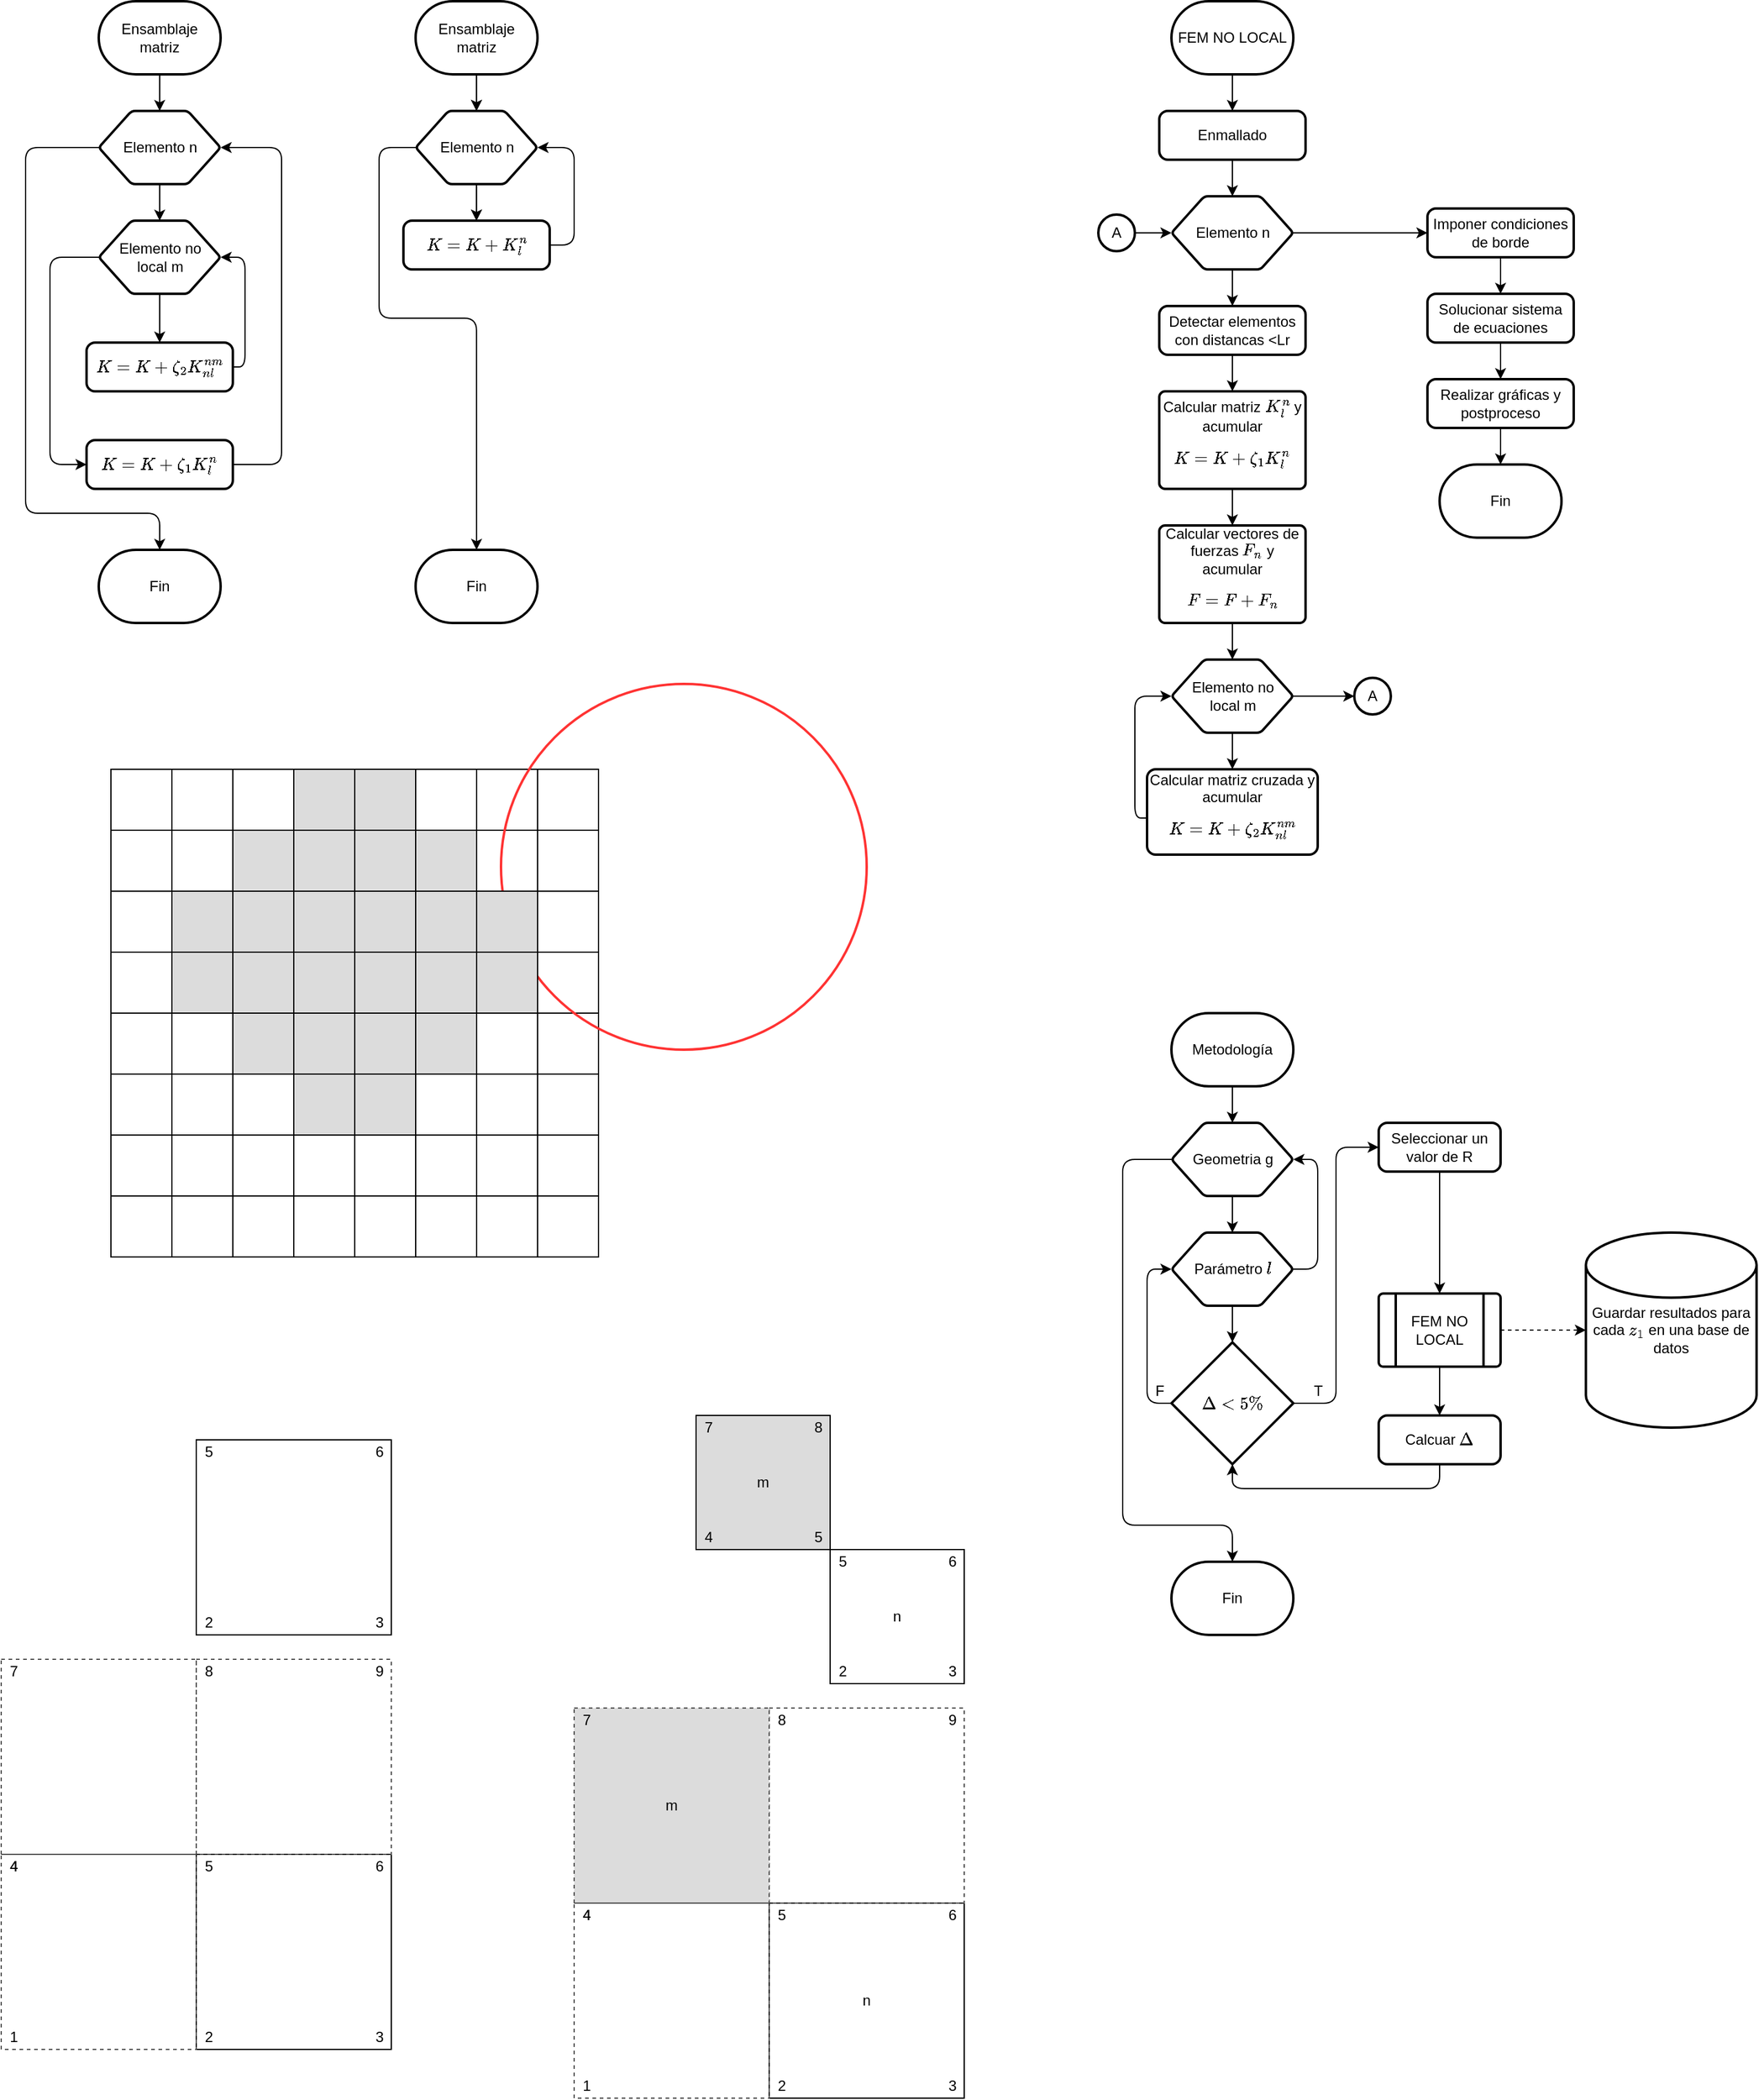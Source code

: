 <mxfile version="17.5.0" type="device"><diagram id="_6qFWp_7hfGfTviP_Uvq" name="Page-1"><mxGraphModel dx="820" dy="757" grid="1" gridSize="10" guides="1" tooltips="1" connect="1" arrows="1" fold="1" page="1" pageScale="1" pageWidth="850" pageHeight="1100" math="1" shadow="0"><root><mxCell id="0"/><mxCell id="1" parent="0"/><mxCell id="hluVsISjwrj5nyOK7xeN-12" style="edgeStyle=orthogonalEdgeStyle;rounded=1;orthogonalLoop=1;jettySize=auto;html=1;entryX=0.5;entryY=0;entryDx=0;entryDy=0;entryPerimeter=0;" parent="1" source="hluVsISjwrj5nyOK7xeN-1" target="hluVsISjwrj5nyOK7xeN-6" edge="1"><mxGeometry relative="1" as="geometry"><Array as="points"><mxPoint x="100" y="160"/><mxPoint x="100" y="460"/><mxPoint x="210" y="460"/></Array></mxGeometry></mxCell><mxCell id="hluVsISjwrj5nyOK7xeN-14" value="" style="edgeStyle=orthogonalEdgeStyle;rounded=0;orthogonalLoop=1;jettySize=auto;html=1;" parent="1" source="hluVsISjwrj5nyOK7xeN-1" target="hluVsISjwrj5nyOK7xeN-2" edge="1"><mxGeometry relative="1" as="geometry"/></mxCell><mxCell id="hluVsISjwrj5nyOK7xeN-1" value="Elemento n" style="verticalLabelPosition=middle;verticalAlign=middle;html=1;shape=hexagon;perimeter=hexagonPerimeter2;arcSize=6;size=0.27;labelPosition=center;align=center;perimeterSpacing=0;rounded=1;strokeWidth=2;" parent="1" vertex="1"><mxGeometry x="160" y="130" width="100" height="60" as="geometry"/></mxCell><mxCell id="hluVsISjwrj5nyOK7xeN-8" value="" style="edgeStyle=orthogonalEdgeStyle;rounded=0;orthogonalLoop=1;jettySize=auto;html=1;" parent="1" source="hluVsISjwrj5nyOK7xeN-2" target="hluVsISjwrj5nyOK7xeN-4" edge="1"><mxGeometry relative="1" as="geometry"/></mxCell><mxCell id="hluVsISjwrj5nyOK7xeN-10" style="edgeStyle=orthogonalEdgeStyle;rounded=1;orthogonalLoop=1;jettySize=auto;html=1;" parent="1" source="hluVsISjwrj5nyOK7xeN-2" target="hluVsISjwrj5nyOK7xeN-7" edge="1"><mxGeometry relative="1" as="geometry"><Array as="points"><mxPoint x="120" y="250"/><mxPoint x="120" y="420"/></Array></mxGeometry></mxCell><mxCell id="hluVsISjwrj5nyOK7xeN-2" value="Elemento no&lt;br&gt;local m" style="verticalLabelPosition=middle;verticalAlign=middle;html=1;shape=hexagon;perimeter=hexagonPerimeter2;arcSize=6;size=0.27;labelPosition=center;align=center;perimeterSpacing=0;rounded=1;strokeWidth=2;" parent="1" vertex="1"><mxGeometry x="160" y="220" width="100" height="60" as="geometry"/></mxCell><mxCell id="hluVsISjwrj5nyOK7xeN-13" value="" style="edgeStyle=orthogonalEdgeStyle;rounded=0;orthogonalLoop=1;jettySize=auto;html=1;" parent="1" source="hluVsISjwrj5nyOK7xeN-3" target="hluVsISjwrj5nyOK7xeN-1" edge="1"><mxGeometry relative="1" as="geometry"/></mxCell><mxCell id="hluVsISjwrj5nyOK7xeN-3" value="Ensamblaje&lt;br&gt;matriz" style="strokeWidth=2;html=1;shape=mxgraph.flowchart.terminator;whiteSpace=wrap;" parent="1" vertex="1"><mxGeometry x="160" y="40" width="100" height="60" as="geometry"/></mxCell><mxCell id="hluVsISjwrj5nyOK7xeN-9" style="edgeStyle=orthogonalEdgeStyle;rounded=1;orthogonalLoop=1;jettySize=auto;html=1;entryX=1;entryY=0.5;entryDx=0;entryDy=0;" parent="1" source="hluVsISjwrj5nyOK7xeN-4" target="hluVsISjwrj5nyOK7xeN-2" edge="1"><mxGeometry relative="1" as="geometry"><Array as="points"><mxPoint x="280" y="340"/><mxPoint x="280" y="250"/></Array></mxGeometry></mxCell><mxCell id="hluVsISjwrj5nyOK7xeN-4" value="$$K=K+\zeta_2K^{nm}_{nl}$$" style="rounded=1;whiteSpace=wrap;html=1;absoluteArcSize=1;arcSize=14;strokeWidth=2;" parent="1" vertex="1"><mxGeometry x="150" y="320" width="120" height="40" as="geometry"/></mxCell><mxCell id="hluVsISjwrj5nyOK7xeN-6" value="Fin" style="strokeWidth=2;html=1;shape=mxgraph.flowchart.terminator;whiteSpace=wrap;" parent="1" vertex="1"><mxGeometry x="160" y="490" width="100" height="60" as="geometry"/></mxCell><mxCell id="hluVsISjwrj5nyOK7xeN-11" style="edgeStyle=orthogonalEdgeStyle;rounded=1;orthogonalLoop=1;jettySize=auto;html=1;entryX=1;entryY=0.5;entryDx=0;entryDy=0;" parent="1" source="hluVsISjwrj5nyOK7xeN-7" target="hluVsISjwrj5nyOK7xeN-1" edge="1"><mxGeometry relative="1" as="geometry"><Array as="points"><mxPoint x="310" y="420"/><mxPoint x="310" y="160"/></Array></mxGeometry></mxCell><mxCell id="hluVsISjwrj5nyOK7xeN-7" value="$$K=K+\zeta_1K^{n}_{l}$$" style="rounded=1;whiteSpace=wrap;html=1;absoluteArcSize=1;arcSize=14;strokeWidth=2;" parent="1" vertex="1"><mxGeometry x="150" y="400" width="120" height="40" as="geometry"/></mxCell><mxCell id="hluVsISjwrj5nyOK7xeN-16" value="" style="edgeStyle=orthogonalEdgeStyle;rounded=0;orthogonalLoop=1;jettySize=auto;html=1;" parent="1" source="hluVsISjwrj5nyOK7xeN-17" edge="1"><mxGeometry relative="1" as="geometry"><mxPoint x="469.871" y="220" as="targetPoint"/></mxGeometry></mxCell><mxCell id="hluVsISjwrj5nyOK7xeN-17" value="Elemento n" style="verticalLabelPosition=middle;verticalAlign=middle;html=1;shape=hexagon;perimeter=hexagonPerimeter2;arcSize=6;size=0.27;labelPosition=center;align=center;perimeterSpacing=0;rounded=1;strokeWidth=2;" parent="1" vertex="1"><mxGeometry x="419.94" y="130" width="100" height="60" as="geometry"/></mxCell><mxCell id="hluVsISjwrj5nyOK7xeN-21" value="" style="edgeStyle=orthogonalEdgeStyle;rounded=0;orthogonalLoop=1;jettySize=auto;html=1;" parent="1" source="hluVsISjwrj5nyOK7xeN-22" target="hluVsISjwrj5nyOK7xeN-17" edge="1"><mxGeometry relative="1" as="geometry"/></mxCell><mxCell id="hluVsISjwrj5nyOK7xeN-22" value="Ensamblaje&lt;br&gt;matriz" style="strokeWidth=2;html=1;shape=mxgraph.flowchart.terminator;whiteSpace=wrap;" parent="1" vertex="1"><mxGeometry x="419.94" y="40" width="100" height="60" as="geometry"/></mxCell><mxCell id="hluVsISjwrj5nyOK7xeN-25" value="Fin" style="strokeWidth=2;html=1;shape=mxgraph.flowchart.terminator;whiteSpace=wrap;" parent="1" vertex="1"><mxGeometry x="419.94" y="490" width="100" height="60" as="geometry"/></mxCell><mxCell id="hluVsISjwrj5nyOK7xeN-28" style="edgeStyle=orthogonalEdgeStyle;rounded=1;orthogonalLoop=1;jettySize=auto;html=1;entryX=1;entryY=0.5;entryDx=0;entryDy=0;" parent="1" source="hluVsISjwrj5nyOK7xeN-27" target="hluVsISjwrj5nyOK7xeN-17" edge="1"><mxGeometry relative="1" as="geometry"><Array as="points"><mxPoint x="550" y="240"/><mxPoint x="550" y="160"/></Array></mxGeometry></mxCell><mxCell id="hluVsISjwrj5nyOK7xeN-27" value="$$K=K+K^{n}_{l}$$" style="rounded=1;whiteSpace=wrap;html=1;absoluteArcSize=1;arcSize=14;strokeWidth=2;" parent="1" vertex="1"><mxGeometry x="409.94" y="220" width="120" height="40" as="geometry"/></mxCell><mxCell id="hluVsISjwrj5nyOK7xeN-31" value="" style="edgeStyle=orthogonalEdgeStyle;rounded=1;orthogonalLoop=1;jettySize=auto;html=1;" parent="1" edge="1"><mxGeometry relative="1" as="geometry"><mxPoint x="469.897" y="100" as="sourcePoint"/><mxPoint x="469.897" y="130" as="targetPoint"/></mxGeometry></mxCell><mxCell id="hluVsISjwrj5nyOK7xeN-32" style="edgeStyle=orthogonalEdgeStyle;rounded=1;orthogonalLoop=1;jettySize=auto;html=1;entryX=0.5;entryY=0;entryDx=0;entryDy=0;entryPerimeter=0;" parent="1" edge="1"><mxGeometry relative="1" as="geometry"><mxPoint x="419.94" y="160" as="sourcePoint"/><mxPoint x="469.94" y="490.0" as="targetPoint"/><Array as="points"><mxPoint x="390" y="160"/><mxPoint x="390" y="300"/><mxPoint x="470" y="300"/></Array></mxGeometry></mxCell><mxCell id="hluVsISjwrj5nyOK7xeN-33" value="" style="edgeStyle=orthogonalEdgeStyle;rounded=1;orthogonalLoop=1;jettySize=auto;html=1;" parent="1" edge="1"><mxGeometry relative="1" as="geometry"><mxPoint x="469.897" y="190" as="sourcePoint"/><mxPoint x="469.871" y="220" as="targetPoint"/></mxGeometry></mxCell><mxCell id="Kl60DlorCDg0Zy8pTxxi-1" value="" style="whiteSpace=wrap;html=1;aspect=fixed;" parent="1" vertex="1"><mxGeometry x="170" y="670" width="50" height="50" as="geometry"/></mxCell><mxCell id="Kl60DlorCDg0Zy8pTxxi-2" value="" style="whiteSpace=wrap;html=1;aspect=fixed;" parent="1" vertex="1"><mxGeometry x="220" y="670" width="50" height="50" as="geometry"/></mxCell><mxCell id="Kl60DlorCDg0Zy8pTxxi-3" value="" style="whiteSpace=wrap;html=1;aspect=fixed;" parent="1" vertex="1"><mxGeometry x="320" y="670" width="50" height="50" as="geometry"/></mxCell><mxCell id="Kl60DlorCDg0Zy8pTxxi-4" value="" style="whiteSpace=wrap;html=1;aspect=fixed;" parent="1" vertex="1"><mxGeometry x="270" y="670" width="50" height="50" as="geometry"/></mxCell><mxCell id="Kl60DlorCDg0Zy8pTxxi-5" value="" style="whiteSpace=wrap;html=1;aspect=fixed;" parent="1" vertex="1"><mxGeometry x="320" y="670" width="50" height="50" as="geometry"/></mxCell><mxCell id="Kl60DlorCDg0Zy8pTxxi-6" value="" style="whiteSpace=wrap;html=1;aspect=fixed;" parent="1" vertex="1"><mxGeometry x="270" y="670" width="50" height="50" as="geometry"/></mxCell><mxCell id="Kl60DlorCDg0Zy8pTxxi-7" value="" style="whiteSpace=wrap;html=1;aspect=fixed;fillColor=#DCDCDC;" parent="1" vertex="1"><mxGeometry x="320" y="670" width="50" height="50" as="geometry"/></mxCell><mxCell id="Kl60DlorCDg0Zy8pTxxi-8" value="" style="whiteSpace=wrap;html=1;aspect=fixed;" parent="1" vertex="1"><mxGeometry x="270" y="670" width="50" height="50" as="geometry"/></mxCell><mxCell id="Kl60DlorCDg0Zy8pTxxi-9" value="" style="whiteSpace=wrap;html=1;aspect=fixed;" parent="1" vertex="1"><mxGeometry x="170" y="670" width="50" height="50" as="geometry"/></mxCell><mxCell id="Kl60DlorCDg0Zy8pTxxi-10" value="" style="whiteSpace=wrap;html=1;aspect=fixed;" parent="1" vertex="1"><mxGeometry x="320" y="720" width="50" height="50" as="geometry"/></mxCell><mxCell id="Kl60DlorCDg0Zy8pTxxi-11" value="" style="whiteSpace=wrap;html=1;aspect=fixed;" parent="1" vertex="1"><mxGeometry x="270" y="720" width="50" height="50" as="geometry"/></mxCell><mxCell id="Kl60DlorCDg0Zy8pTxxi-12" value="" style="whiteSpace=wrap;html=1;aspect=fixed;" parent="1" vertex="1"><mxGeometry x="170" y="720" width="50" height="50" as="geometry"/></mxCell><mxCell id="Kl60DlorCDg0Zy8pTxxi-13" value="" style="whiteSpace=wrap;html=1;aspect=fixed;" parent="1" vertex="1"><mxGeometry x="220" y="720" width="50" height="50" as="geometry"/></mxCell><mxCell id="Kl60DlorCDg0Zy8pTxxi-14" value="" style="whiteSpace=wrap;html=1;aspect=fixed;" parent="1" vertex="1"><mxGeometry x="320" y="770" width="50" height="50" as="geometry"/></mxCell><mxCell id="Kl60DlorCDg0Zy8pTxxi-15" value="" style="whiteSpace=wrap;html=1;aspect=fixed;" parent="1" vertex="1"><mxGeometry x="270" y="770" width="50" height="50" as="geometry"/></mxCell><mxCell id="Kl60DlorCDg0Zy8pTxxi-16" value="" style="whiteSpace=wrap;html=1;aspect=fixed;" parent="1" vertex="1"><mxGeometry x="170" y="770" width="50" height="50" as="geometry"/></mxCell><mxCell id="Kl60DlorCDg0Zy8pTxxi-17" value="" style="whiteSpace=wrap;html=1;aspect=fixed;fillColor=#DCDCDC;" parent="1" vertex="1"><mxGeometry x="220" y="770" width="50" height="50" as="geometry"/></mxCell><mxCell id="Kl60DlorCDg0Zy8pTxxi-18" value="" style="whiteSpace=wrap;html=1;aspect=fixed;" parent="1" vertex="1"><mxGeometry x="320" y="820" width="50" height="50" as="geometry"/></mxCell><mxCell id="Kl60DlorCDg0Zy8pTxxi-19" value="" style="whiteSpace=wrap;html=1;aspect=fixed;" parent="1" vertex="1"><mxGeometry x="270" y="820" width="50" height="50" as="geometry"/></mxCell><mxCell id="Kl60DlorCDg0Zy8pTxxi-20" value="" style="whiteSpace=wrap;html=1;aspect=fixed;" parent="1" vertex="1"><mxGeometry x="170" y="820" width="50" height="50" as="geometry"/></mxCell><mxCell id="Kl60DlorCDg0Zy8pTxxi-21" value="" style="whiteSpace=wrap;html=1;aspect=fixed;fillColor=#DCDCDC;" parent="1" vertex="1"><mxGeometry x="220" y="820" width="50" height="50" as="geometry"/></mxCell><mxCell id="Kl60DlorCDg0Zy8pTxxi-22" value="" style="whiteSpace=wrap;html=1;aspect=fixed;" parent="1" vertex="1"><mxGeometry x="520" y="820" width="50" height="50" as="geometry"/></mxCell><mxCell id="Kl60DlorCDg0Zy8pTxxi-23" value="" style="whiteSpace=wrap;html=1;aspect=fixed;" parent="1" vertex="1"><mxGeometry x="470" y="820" width="50" height="50" as="geometry"/></mxCell><mxCell id="Kl60DlorCDg0Zy8pTxxi-24" value="" style="whiteSpace=wrap;html=1;aspect=fixed;" parent="1" vertex="1"><mxGeometry x="370" y="820" width="50" height="50" as="geometry"/></mxCell><mxCell id="Kl60DlorCDg0Zy8pTxxi-25" value="" style="whiteSpace=wrap;html=1;aspect=fixed;" parent="1" vertex="1"><mxGeometry x="420" y="820" width="50" height="50" as="geometry"/></mxCell><mxCell id="Kl60DlorCDg0Zy8pTxxi-26" value="" style="whiteSpace=wrap;html=1;aspect=fixed;" parent="1" vertex="1"><mxGeometry x="370" y="770" width="50" height="50" as="geometry"/></mxCell><mxCell id="Kl60DlorCDg0Zy8pTxxi-27" value="" style="whiteSpace=wrap;html=1;aspect=fixed;" parent="1" vertex="1"><mxGeometry x="420" y="770" width="50" height="50" as="geometry"/></mxCell><mxCell id="Kl60DlorCDg0Zy8pTxxi-28" value="" style="whiteSpace=wrap;html=1;aspect=fixed;" parent="1" vertex="1"><mxGeometry x="470" y="770" width="50" height="50" as="geometry"/></mxCell><mxCell id="Kl60DlorCDg0Zy8pTxxi-29" value="" style="whiteSpace=wrap;html=1;aspect=fixed;" parent="1" vertex="1"><mxGeometry x="520" y="770" width="50" height="50" as="geometry"/></mxCell><mxCell id="Kl60DlorCDg0Zy8pTxxi-30" value="" style="whiteSpace=wrap;html=1;aspect=fixed;" parent="1" vertex="1"><mxGeometry x="520" y="720" width="50" height="50" as="geometry"/></mxCell><mxCell id="Kl60DlorCDg0Zy8pTxxi-31" value="" style="whiteSpace=wrap;html=1;aspect=fixed;" parent="1" vertex="1"><mxGeometry x="470" y="720" width="50" height="50" as="geometry"/></mxCell><mxCell id="Kl60DlorCDg0Zy8pTxxi-32" value="" style="whiteSpace=wrap;html=1;aspect=fixed;" parent="1" vertex="1"><mxGeometry x="420" y="720" width="50" height="50" as="geometry"/></mxCell><mxCell id="Kl60DlorCDg0Zy8pTxxi-33" value="" style="whiteSpace=wrap;html=1;aspect=fixed;" parent="1" vertex="1"><mxGeometry x="370" y="720" width="50" height="50" as="geometry"/></mxCell><mxCell id="Kl60DlorCDg0Zy8pTxxi-34" value="" style="whiteSpace=wrap;html=1;aspect=fixed;fillColor=#DCDCDC;" parent="1" vertex="1"><mxGeometry x="370" y="670" width="50" height="50" as="geometry"/></mxCell><mxCell id="Kl60DlorCDg0Zy8pTxxi-35" value="" style="whiteSpace=wrap;html=1;aspect=fixed;" parent="1" vertex="1"><mxGeometry x="420" y="670" width="50" height="50" as="geometry"/></mxCell><mxCell id="Kl60DlorCDg0Zy8pTxxi-36" value="" style="whiteSpace=wrap;html=1;aspect=fixed;" parent="1" vertex="1"><mxGeometry x="470" y="670" width="50" height="50" as="geometry"/></mxCell><mxCell id="Kl60DlorCDg0Zy8pTxxi-37" value="" style="whiteSpace=wrap;html=1;aspect=fixed;" parent="1" vertex="1"><mxGeometry x="520" y="670" width="50" height="50" as="geometry"/></mxCell><mxCell id="Kl60DlorCDg0Zy8pTxxi-38" value="" style="whiteSpace=wrap;html=1;aspect=fixed;" parent="1" vertex="1"><mxGeometry x="520" y="1020" width="50" height="50" as="geometry"/></mxCell><mxCell id="Kl60DlorCDg0Zy8pTxxi-39" value="" style="whiteSpace=wrap;html=1;aspect=fixed;" parent="1" vertex="1"><mxGeometry x="470" y="1020" width="50" height="50" as="geometry"/></mxCell><mxCell id="Kl60DlorCDg0Zy8pTxxi-40" value="" style="whiteSpace=wrap;html=1;aspect=fixed;" parent="1" vertex="1"><mxGeometry x="370" y="1020" width="50" height="50" as="geometry"/></mxCell><mxCell id="Kl60DlorCDg0Zy8pTxxi-41" value="" style="whiteSpace=wrap;html=1;aspect=fixed;" parent="1" vertex="1"><mxGeometry x="420" y="1020" width="50" height="50" as="geometry"/></mxCell><mxCell id="Kl60DlorCDg0Zy8pTxxi-42" value="" style="whiteSpace=wrap;html=1;aspect=fixed;" parent="1" vertex="1"><mxGeometry x="370" y="970" width="50" height="50" as="geometry"/></mxCell><mxCell id="Kl60DlorCDg0Zy8pTxxi-43" value="" style="whiteSpace=wrap;html=1;aspect=fixed;" parent="1" vertex="1"><mxGeometry x="420" y="970" width="50" height="50" as="geometry"/></mxCell><mxCell id="Kl60DlorCDg0Zy8pTxxi-44" value="" style="whiteSpace=wrap;html=1;aspect=fixed;" parent="1" vertex="1"><mxGeometry x="470" y="970" width="50" height="50" as="geometry"/></mxCell><mxCell id="Kl60DlorCDg0Zy8pTxxi-45" value="" style="whiteSpace=wrap;html=1;aspect=fixed;" parent="1" vertex="1"><mxGeometry x="520" y="970" width="50" height="50" as="geometry"/></mxCell><mxCell id="Kl60DlorCDg0Zy8pTxxi-46" value="" style="whiteSpace=wrap;html=1;aspect=fixed;" parent="1" vertex="1"><mxGeometry x="520" y="920" width="50" height="50" as="geometry"/></mxCell><mxCell id="Kl60DlorCDg0Zy8pTxxi-47" value="" style="whiteSpace=wrap;html=1;aspect=fixed;" parent="1" vertex="1"><mxGeometry x="470" y="920" width="50" height="50" as="geometry"/></mxCell><mxCell id="Kl60DlorCDg0Zy8pTxxi-48" value="" style="whiteSpace=wrap;html=1;aspect=fixed;" parent="1" vertex="1"><mxGeometry x="420" y="920" width="50" height="50" as="geometry"/></mxCell><mxCell id="Kl60DlorCDg0Zy8pTxxi-49" value="" style="whiteSpace=wrap;html=1;aspect=fixed;fillColor=#DCDCDC;" parent="1" vertex="1"><mxGeometry x="370" y="920" width="50" height="50" as="geometry"/></mxCell><mxCell id="Kl60DlorCDg0Zy8pTxxi-50" value="" style="whiteSpace=wrap;html=1;aspect=fixed;" parent="1" vertex="1"><mxGeometry x="370" y="870" width="50" height="50" as="geometry"/></mxCell><mxCell id="Kl60DlorCDg0Zy8pTxxi-51" value="" style="whiteSpace=wrap;html=1;aspect=fixed;fillColor=#DCDCDC;" parent="1" vertex="1"><mxGeometry x="420" y="870" width="50" height="50" as="geometry"/></mxCell><mxCell id="Kl60DlorCDg0Zy8pTxxi-52" value="" style="whiteSpace=wrap;html=1;aspect=fixed;" parent="1" vertex="1"><mxGeometry x="470" y="870" width="50" height="50" as="geometry"/></mxCell><mxCell id="Kl60DlorCDg0Zy8pTxxi-53" value="" style="whiteSpace=wrap;html=1;aspect=fixed;" parent="1" vertex="1"><mxGeometry x="520" y="870" width="50" height="50" as="geometry"/></mxCell><mxCell id="Kl60DlorCDg0Zy8pTxxi-54" value="" style="whiteSpace=wrap;html=1;aspect=fixed;" parent="1" vertex="1"><mxGeometry x="320" y="1020" width="50" height="50" as="geometry"/></mxCell><mxCell id="Kl60DlorCDg0Zy8pTxxi-55" value="" style="whiteSpace=wrap;html=1;aspect=fixed;" parent="1" vertex="1"><mxGeometry x="270" y="1020" width="50" height="50" as="geometry"/></mxCell><mxCell id="Kl60DlorCDg0Zy8pTxxi-56" value="" style="whiteSpace=wrap;html=1;aspect=fixed;" parent="1" vertex="1"><mxGeometry x="170" y="1020" width="50" height="50" as="geometry"/></mxCell><mxCell id="Kl60DlorCDg0Zy8pTxxi-57" value="" style="whiteSpace=wrap;html=1;aspect=fixed;" parent="1" vertex="1"><mxGeometry x="220" y="1020" width="50" height="50" as="geometry"/></mxCell><mxCell id="Kl60DlorCDg0Zy8pTxxi-58" value="" style="whiteSpace=wrap;html=1;aspect=fixed;" parent="1" vertex="1"><mxGeometry x="170" y="970" width="50" height="50" as="geometry"/></mxCell><mxCell id="Kl60DlorCDg0Zy8pTxxi-59" value="" style="whiteSpace=wrap;html=1;aspect=fixed;" parent="1" vertex="1"><mxGeometry x="220" y="970" width="50" height="50" as="geometry"/></mxCell><mxCell id="Kl60DlorCDg0Zy8pTxxi-60" value="" style="whiteSpace=wrap;html=1;aspect=fixed;" parent="1" vertex="1"><mxGeometry x="270" y="970" width="50" height="50" as="geometry"/></mxCell><mxCell id="Kl60DlorCDg0Zy8pTxxi-61" value="" style="whiteSpace=wrap;html=1;aspect=fixed;" parent="1" vertex="1"><mxGeometry x="320" y="970" width="50" height="50" as="geometry"/></mxCell><mxCell id="Kl60DlorCDg0Zy8pTxxi-62" value="" style="whiteSpace=wrap;html=1;aspect=fixed;" parent="1" vertex="1"><mxGeometry x="320" y="920" width="50" height="50" as="geometry"/></mxCell><mxCell id="Kl60DlorCDg0Zy8pTxxi-63" value="" style="whiteSpace=wrap;html=1;aspect=fixed;" parent="1" vertex="1"><mxGeometry x="270" y="920" width="50" height="50" as="geometry"/></mxCell><mxCell id="Kl60DlorCDg0Zy8pTxxi-64" value="" style="whiteSpace=wrap;html=1;aspect=fixed;" parent="1" vertex="1"><mxGeometry x="220" y="920" width="50" height="50" as="geometry"/></mxCell><mxCell id="Kl60DlorCDg0Zy8pTxxi-65" value="" style="whiteSpace=wrap;html=1;aspect=fixed;" parent="1" vertex="1"><mxGeometry x="170" y="920" width="50" height="50" as="geometry"/></mxCell><mxCell id="Kl60DlorCDg0Zy8pTxxi-66" value="" style="whiteSpace=wrap;html=1;aspect=fixed;" parent="1" vertex="1"><mxGeometry x="170" y="870" width="50" height="50" as="geometry"/></mxCell><mxCell id="Kl60DlorCDg0Zy8pTxxi-67" value="" style="whiteSpace=wrap;html=1;aspect=fixed;" parent="1" vertex="1"><mxGeometry x="220" y="870" width="50" height="50" as="geometry"/></mxCell><mxCell id="Kl60DlorCDg0Zy8pTxxi-68" value="" style="whiteSpace=wrap;html=1;aspect=fixed;" parent="1" vertex="1"><mxGeometry x="270" y="870" width="50" height="50" as="geometry"/></mxCell><mxCell id="Kl60DlorCDg0Zy8pTxxi-69" value="" style="whiteSpace=wrap;html=1;aspect=fixed;" parent="1" vertex="1"><mxGeometry x="320" y="870" width="50" height="50" as="geometry"/></mxCell><mxCell id="Kl60DlorCDg0Zy8pTxxi-277" value="" style="ellipse;whiteSpace=wrap;html=1;aspect=fixed;fillColor=none;strokeWidth=2;strokeColor=#FF3333;" parent="1" vertex="1"><mxGeometry x="490" y="600" width="300" height="300" as="geometry"/></mxCell><mxCell id="Kl60DlorCDg0Zy8pTxxi-278" value="" style="whiteSpace=wrap;html=1;aspect=fixed;" parent="1" vertex="1"><mxGeometry x="320" y="720" width="50" height="50" as="geometry"/></mxCell><mxCell id="Kl60DlorCDg0Zy8pTxxi-279" value="" style="whiteSpace=wrap;html=1;aspect=fixed;" parent="1" vertex="1"><mxGeometry x="320" y="770" width="50" height="50" as="geometry"/></mxCell><mxCell id="Kl60DlorCDg0Zy8pTxxi-280" value="" style="whiteSpace=wrap;html=1;aspect=fixed;" parent="1" vertex="1"><mxGeometry x="320" y="720" width="50" height="50" as="geometry"/></mxCell><mxCell id="Kl60DlorCDg0Zy8pTxxi-281" value="" style="whiteSpace=wrap;html=1;aspect=fixed;" parent="1" vertex="1"><mxGeometry x="320" y="770" width="50" height="50" as="geometry"/></mxCell><mxCell id="Kl60DlorCDg0Zy8pTxxi-282" value="" style="whiteSpace=wrap;html=1;aspect=fixed;" parent="1" vertex="1"><mxGeometry x="320" y="720" width="50" height="50" as="geometry"/></mxCell><mxCell id="Kl60DlorCDg0Zy8pTxxi-283" value="" style="whiteSpace=wrap;html=1;aspect=fixed;" parent="1" vertex="1"><mxGeometry x="320" y="770" width="50" height="50" as="geometry"/></mxCell><mxCell id="Kl60DlorCDg0Zy8pTxxi-284" value="" style="whiteSpace=wrap;html=1;aspect=fixed;" parent="1" vertex="1"><mxGeometry x="370" y="770" width="50" height="50" as="geometry"/></mxCell><mxCell id="Kl60DlorCDg0Zy8pTxxi-285" value="" style="whiteSpace=wrap;html=1;aspect=fixed;" parent="1" vertex="1"><mxGeometry x="370" y="720" width="50" height="50" as="geometry"/></mxCell><mxCell id="Kl60DlorCDg0Zy8pTxxi-286" value="" style="whiteSpace=wrap;html=1;aspect=fixed;" parent="1" vertex="1"><mxGeometry x="320" y="820" width="50" height="50" as="geometry"/></mxCell><mxCell id="Kl60DlorCDg0Zy8pTxxi-287" value="" style="whiteSpace=wrap;html=1;aspect=fixed;" parent="1" vertex="1"><mxGeometry x="320" y="720" width="50" height="50" as="geometry"/></mxCell><mxCell id="Kl60DlorCDg0Zy8pTxxi-288" value="" style="whiteSpace=wrap;html=1;aspect=fixed;" parent="1" vertex="1"><mxGeometry x="320" y="770" width="50" height="50" as="geometry"/></mxCell><mxCell id="Kl60DlorCDg0Zy8pTxxi-289" value="" style="whiteSpace=wrap;html=1;aspect=fixed;" parent="1" vertex="1"><mxGeometry x="370" y="770" width="50" height="50" as="geometry"/></mxCell><mxCell id="Kl60DlorCDg0Zy8pTxxi-290" value="" style="whiteSpace=wrap;html=1;aspect=fixed;" parent="1" vertex="1"><mxGeometry x="370" y="720" width="50" height="50" as="geometry"/></mxCell><mxCell id="Kl60DlorCDg0Zy8pTxxi-291" value="" style="whiteSpace=wrap;html=1;aspect=fixed;" parent="1" vertex="1"><mxGeometry x="320" y="820" width="50" height="50" as="geometry"/></mxCell><mxCell id="Kl60DlorCDg0Zy8pTxxi-292" value="" style="whiteSpace=wrap;html=1;aspect=fixed;" parent="1" vertex="1"><mxGeometry x="320" y="720" width="50" height="50" as="geometry"/></mxCell><mxCell id="Kl60DlorCDg0Zy8pTxxi-293" value="" style="whiteSpace=wrap;html=1;aspect=fixed;" parent="1" vertex="1"><mxGeometry x="320" y="770" width="50" height="50" as="geometry"/></mxCell><mxCell id="Kl60DlorCDg0Zy8pTxxi-294" value="" style="whiteSpace=wrap;html=1;aspect=fixed;" parent="1" vertex="1"><mxGeometry x="370" y="770" width="50" height="50" as="geometry"/></mxCell><mxCell id="Kl60DlorCDg0Zy8pTxxi-295" value="" style="whiteSpace=wrap;html=1;aspect=fixed;" parent="1" vertex="1"><mxGeometry x="370" y="720" width="50" height="50" as="geometry"/></mxCell><mxCell id="Kl60DlorCDg0Zy8pTxxi-296" value="" style="whiteSpace=wrap;html=1;aspect=fixed;" parent="1" vertex="1"><mxGeometry x="320" y="820" width="50" height="50" as="geometry"/></mxCell><mxCell id="Kl60DlorCDg0Zy8pTxxi-297" value="" style="whiteSpace=wrap;html=1;aspect=fixed;" parent="1" vertex="1"><mxGeometry x="420" y="770" width="50" height="50" as="geometry"/></mxCell><mxCell id="Kl60DlorCDg0Zy8pTxxi-298" value="" style="whiteSpace=wrap;html=1;aspect=fixed;" parent="1" vertex="1"><mxGeometry x="420" y="720" width="50" height="50" as="geometry"/></mxCell><mxCell id="Kl60DlorCDg0Zy8pTxxi-299" value="" style="whiteSpace=wrap;html=1;aspect=fixed;fillColor=#dcdcdc;" parent="1" vertex="1"><mxGeometry x="320" y="720" width="50" height="50" as="geometry"/></mxCell><mxCell id="Kl60DlorCDg0Zy8pTxxi-300" value="" style="whiteSpace=wrap;html=1;aspect=fixed;fillColor=#dcdcdc;" parent="1" vertex="1"><mxGeometry x="320" y="770" width="50" height="50" as="geometry"/></mxCell><mxCell id="Kl60DlorCDg0Zy8pTxxi-301" value="" style="whiteSpace=wrap;html=1;aspect=fixed;fillColor=#dcdcdc;" parent="1" vertex="1"><mxGeometry x="370" y="770" width="50" height="50" as="geometry"/></mxCell><mxCell id="Kl60DlorCDg0Zy8pTxxi-302" value="" style="whiteSpace=wrap;html=1;aspect=fixed;fillColor=#dcdcdc;" parent="1" vertex="1"><mxGeometry x="370" y="720" width="50" height="50" as="geometry"/></mxCell><mxCell id="Kl60DlorCDg0Zy8pTxxi-303" value="" style="whiteSpace=wrap;html=1;aspect=fixed;fillColor=#dcdcdc;" parent="1" vertex="1"><mxGeometry x="320" y="820" width="50" height="50" as="geometry"/></mxCell><mxCell id="Kl60DlorCDg0Zy8pTxxi-304" value="" style="whiteSpace=wrap;html=1;aspect=fixed;fillColor=#dcdcdc;" parent="1" vertex="1"><mxGeometry x="420" y="770" width="50" height="50" as="geometry"/></mxCell><mxCell id="Kl60DlorCDg0Zy8pTxxi-305" value="" style="whiteSpace=wrap;html=1;aspect=fixed;fillColor=#dcdcdc;" parent="1" vertex="1"><mxGeometry x="420" y="720" width="50" height="50" as="geometry"/></mxCell><mxCell id="Kl60DlorCDg0Zy8pTxxi-306" value="" style="whiteSpace=wrap;html=1;aspect=fixed;" parent="1" vertex="1"><mxGeometry x="370" y="820" width="50" height="50" as="geometry"/></mxCell><mxCell id="Kl60DlorCDg0Zy8pTxxi-307" value="" style="whiteSpace=wrap;html=1;aspect=fixed;" parent="1" vertex="1"><mxGeometry x="420" y="820" width="50" height="50" as="geometry"/></mxCell><mxCell id="Kl60DlorCDg0Zy8pTxxi-308" value="" style="whiteSpace=wrap;html=1;aspect=fixed;" parent="1" vertex="1"><mxGeometry x="370" y="820" width="50" height="50" as="geometry"/></mxCell><mxCell id="Kl60DlorCDg0Zy8pTxxi-309" value="" style="whiteSpace=wrap;html=1;aspect=fixed;" parent="1" vertex="1"><mxGeometry x="420" y="820" width="50" height="50" as="geometry"/></mxCell><mxCell id="Kl60DlorCDg0Zy8pTxxi-310" value="" style="whiteSpace=wrap;html=1;aspect=fixed;fillColor=#DCDCDC;" parent="1" vertex="1"><mxGeometry x="370" y="820" width="50" height="50" as="geometry"/></mxCell><mxCell id="Kl60DlorCDg0Zy8pTxxi-311" value="" style="whiteSpace=wrap;html=1;aspect=fixed;fillColor=#DCDCDC;" parent="1" vertex="1"><mxGeometry x="420" y="820" width="50" height="50" as="geometry"/></mxCell><mxCell id="Kl60DlorCDg0Zy8pTxxi-312" value="" style="whiteSpace=wrap;html=1;aspect=fixed;fillColor=#DCDCDC;" parent="1" vertex="1"><mxGeometry x="320" y="870" width="50" height="50" as="geometry"/></mxCell><mxCell id="Kl60DlorCDg0Zy8pTxxi-313" value="" style="whiteSpace=wrap;html=1;aspect=fixed;fillColor=#DCDCDC;" parent="1" vertex="1"><mxGeometry x="370" y="870" width="50" height="50" as="geometry"/></mxCell><mxCell id="Kl60DlorCDg0Zy8pTxxi-315" value="" style="whiteSpace=wrap;html=1;aspect=fixed;" parent="1" vertex="1"><mxGeometry x="270" y="770" width="50" height="50" as="geometry"/></mxCell><mxCell id="Kl60DlorCDg0Zy8pTxxi-316" value="" style="whiteSpace=wrap;html=1;aspect=fixed;" parent="1" vertex="1"><mxGeometry x="270" y="820" width="50" height="50" as="geometry"/></mxCell><mxCell id="Kl60DlorCDg0Zy8pTxxi-317" value="" style="whiteSpace=wrap;html=1;aspect=fixed;" parent="1" vertex="1"><mxGeometry x="270" y="720" width="50" height="50" as="geometry"/></mxCell><mxCell id="Kl60DlorCDg0Zy8pTxxi-318" value="" style="whiteSpace=wrap;html=1;aspect=fixed;" parent="1" vertex="1"><mxGeometry x="270" y="870" width="50" height="50" as="geometry"/></mxCell><mxCell id="Kl60DlorCDg0Zy8pTxxi-319" value="" style="whiteSpace=wrap;html=1;aspect=fixed;" parent="1" vertex="1"><mxGeometry x="270" y="770" width="50" height="50" as="geometry"/></mxCell><mxCell id="Kl60DlorCDg0Zy8pTxxi-320" value="" style="whiteSpace=wrap;html=1;aspect=fixed;" parent="1" vertex="1"><mxGeometry x="270" y="820" width="50" height="50" as="geometry"/></mxCell><mxCell id="Kl60DlorCDg0Zy8pTxxi-321" value="" style="whiteSpace=wrap;html=1;aspect=fixed;" parent="1" vertex="1"><mxGeometry x="270" y="720" width="50" height="50" as="geometry"/></mxCell><mxCell id="Kl60DlorCDg0Zy8pTxxi-322" value="" style="whiteSpace=wrap;html=1;aspect=fixed;" parent="1" vertex="1"><mxGeometry x="270" y="870" width="50" height="50" as="geometry"/></mxCell><mxCell id="Kl60DlorCDg0Zy8pTxxi-323" value="" style="whiteSpace=wrap;html=1;aspect=fixed;" parent="1" vertex="1"><mxGeometry x="470" y="820" width="50" height="50" as="geometry"/></mxCell><mxCell id="Kl60DlorCDg0Zy8pTxxi-324" value="" style="whiteSpace=wrap;html=1;aspect=fixed;" parent="1" vertex="1"><mxGeometry x="470" y="770" width="50" height="50" as="geometry"/></mxCell><mxCell id="Kl60DlorCDg0Zy8pTxxi-325" value="" style="whiteSpace=wrap;html=1;aspect=fixed;fillColor=#DCDCDC;" parent="1" vertex="1"><mxGeometry x="270" y="770" width="50" height="50" as="geometry"/></mxCell><mxCell id="Kl60DlorCDg0Zy8pTxxi-326" value="" style="whiteSpace=wrap;html=1;aspect=fixed;fillColor=#DCDCDC;" parent="1" vertex="1"><mxGeometry x="270" y="820" width="50" height="50" as="geometry"/></mxCell><mxCell id="Kl60DlorCDg0Zy8pTxxi-327" value="" style="whiteSpace=wrap;html=1;aspect=fixed;fillColor=#DCDCDC;" parent="1" vertex="1"><mxGeometry x="270" y="720" width="50" height="50" as="geometry"/></mxCell><mxCell id="Kl60DlorCDg0Zy8pTxxi-328" value="" style="whiteSpace=wrap;html=1;aspect=fixed;fillColor=#DCDCDC;" parent="1" vertex="1"><mxGeometry x="270" y="870" width="50" height="50" as="geometry"/></mxCell><mxCell id="Kl60DlorCDg0Zy8pTxxi-329" value="" style="whiteSpace=wrap;html=1;aspect=fixed;fillColor=#DCDCDC;" parent="1" vertex="1"><mxGeometry x="470" y="820" width="50" height="50" as="geometry"/></mxCell><mxCell id="Kl60DlorCDg0Zy8pTxxi-330" value="" style="whiteSpace=wrap;html=1;aspect=fixed;fillColor=#DCDCDC;" parent="1" vertex="1"><mxGeometry x="470" y="770" width="50" height="50" as="geometry"/></mxCell><mxCell id="Kl60DlorCDg0Zy8pTxxi-331" value="" style="whiteSpace=wrap;html=1;aspect=fixed;fillColor=#DCDCDC;" parent="1" vertex="1"><mxGeometry x="320" y="920" width="50" height="50" as="geometry"/></mxCell><mxCell id="Kl60DlorCDg0Zy8pTxxi-332" value="" style="whiteSpace=wrap;html=1;aspect=fixed;" parent="1" vertex="1"><mxGeometry x="420" y="920" width="50" height="50" as="geometry"/></mxCell><mxCell id="Kl60DlorCDg0Zy8pTxxi-333" value="" style="whiteSpace=wrap;html=1;aspect=fixed;" parent="1" vertex="1"><mxGeometry x="240" y="1220" width="160" height="160" as="geometry"/></mxCell><mxCell id="Kl60DlorCDg0Zy8pTxxi-334" value="5" style="text;html=1;align=center;verticalAlign=middle;resizable=0;points=[];autosize=1;strokeColor=none;fillColor=none;" parent="1" vertex="1"><mxGeometry x="240" y="1220" width="20" height="20" as="geometry"/></mxCell><mxCell id="Kl60DlorCDg0Zy8pTxxi-335" value="3" style="text;html=1;align=center;verticalAlign=middle;resizable=0;points=[];autosize=1;strokeColor=none;fillColor=none;" parent="1" vertex="1"><mxGeometry x="380" y="1360" width="20" height="20" as="geometry"/></mxCell><mxCell id="Kl60DlorCDg0Zy8pTxxi-336" value="6" style="text;html=1;align=center;verticalAlign=middle;resizable=0;points=[];autosize=1;strokeColor=none;fillColor=none;" parent="1" vertex="1"><mxGeometry x="380" y="1220" width="20" height="20" as="geometry"/></mxCell><mxCell id="Kl60DlorCDg0Zy8pTxxi-337" value="2" style="text;html=1;align=center;verticalAlign=middle;resizable=0;points=[];autosize=1;strokeColor=none;fillColor=none;" parent="1" vertex="1"><mxGeometry x="240" y="1360" width="20" height="20" as="geometry"/></mxCell><mxCell id="Kl60DlorCDg0Zy8pTxxi-338" value="" style="whiteSpace=wrap;html=1;aspect=fixed;" parent="1" vertex="1"><mxGeometry x="240" y="1560" width="160" height="160" as="geometry"/></mxCell><mxCell id="Kl60DlorCDg0Zy8pTxxi-339" value="5" style="text;html=1;align=center;verticalAlign=middle;resizable=0;points=[];autosize=1;strokeColor=none;fillColor=none;" parent="1" vertex="1"><mxGeometry x="240" y="1560" width="20" height="20" as="geometry"/></mxCell><mxCell id="Kl60DlorCDg0Zy8pTxxi-340" value="3" style="text;html=1;align=center;verticalAlign=middle;resizable=0;points=[];autosize=1;strokeColor=none;fillColor=none;" parent="1" vertex="1"><mxGeometry x="380" y="1700" width="20" height="20" as="geometry"/></mxCell><mxCell id="Kl60DlorCDg0Zy8pTxxi-341" value="6" style="text;html=1;align=center;verticalAlign=middle;resizable=0;points=[];autosize=1;strokeColor=none;fillColor=none;" parent="1" vertex="1"><mxGeometry x="380" y="1560" width="20" height="20" as="geometry"/></mxCell><mxCell id="Kl60DlorCDg0Zy8pTxxi-342" value="2" style="text;html=1;align=center;verticalAlign=middle;resizable=0;points=[];autosize=1;strokeColor=none;fillColor=none;" parent="1" vertex="1"><mxGeometry x="240" y="1700" width="20" height="20" as="geometry"/></mxCell><mxCell id="Kl60DlorCDg0Zy8pTxxi-348" value="" style="whiteSpace=wrap;html=1;aspect=fixed;fillColor=none;dashed=1;strokeColor=#4D4D4D;" parent="1" vertex="1"><mxGeometry x="240" y="1400" width="160" height="160" as="geometry"/></mxCell><mxCell id="Kl60DlorCDg0Zy8pTxxi-359" value="4" style="text;html=1;align=center;verticalAlign=middle;resizable=0;points=[];autosize=1;strokeColor=none;fillColor=none;" parent="1" vertex="1"><mxGeometry x="80" y="1560" width="20" height="20" as="geometry"/></mxCell><mxCell id="Kl60DlorCDg0Zy8pTxxi-362" value="1" style="text;html=1;align=center;verticalAlign=middle;resizable=0;points=[];autosize=1;strokeColor=none;fillColor=none;" parent="1" vertex="1"><mxGeometry x="80" y="1700" width="20" height="20" as="geometry"/></mxCell><mxCell id="Kl60DlorCDg0Zy8pTxxi-363" value="" style="whiteSpace=wrap;html=1;aspect=fixed;fillColor=none;dashed=1;strokeColor=#4D4D4D;" parent="1" vertex="1"><mxGeometry x="80" y="1400" width="160" height="160" as="geometry"/></mxCell><mxCell id="Kl60DlorCDg0Zy8pTxxi-364" value="4" style="text;html=1;align=center;verticalAlign=middle;resizable=0;points=[];autosize=1;strokeColor=none;fillColor=none;" parent="1" vertex="1"><mxGeometry x="80" y="1560" width="20" height="20" as="geometry"/></mxCell><mxCell id="Kl60DlorCDg0Zy8pTxxi-365" value="7" style="text;html=1;align=center;verticalAlign=middle;resizable=0;points=[];autosize=1;strokeColor=none;fillColor=none;" parent="1" vertex="1"><mxGeometry x="80" y="1400" width="20" height="20" as="geometry"/></mxCell><mxCell id="Kl60DlorCDg0Zy8pTxxi-366" value="8" style="text;html=1;align=center;verticalAlign=middle;resizable=0;points=[];autosize=1;strokeColor=none;fillColor=none;" parent="1" vertex="1"><mxGeometry x="240" y="1400" width="20" height="20" as="geometry"/></mxCell><mxCell id="Kl60DlorCDg0Zy8pTxxi-368" value="9" style="text;html=1;align=center;verticalAlign=middle;resizable=0;points=[];autosize=1;strokeColor=none;fillColor=none;" parent="1" vertex="1"><mxGeometry x="380" y="1400" width="20" height="20" as="geometry"/></mxCell><mxCell id="Kl60DlorCDg0Zy8pTxxi-373" value="" style="whiteSpace=wrap;html=1;aspect=fixed;fillColor=none;dashed=1;strokeColor=#4D4D4D;" parent="1" vertex="1"><mxGeometry x="80" y="1560" width="160" height="160" as="geometry"/></mxCell><mxCell id="Kl60DlorCDg0Zy8pTxxi-374" value="n" style="whiteSpace=wrap;html=1;aspect=fixed;" parent="1" vertex="1"><mxGeometry x="760" y="1310" width="110" height="110" as="geometry"/></mxCell><mxCell id="Kl60DlorCDg0Zy8pTxxi-375" value="5" style="text;html=1;align=center;verticalAlign=middle;resizable=0;points=[];autosize=1;strokeColor=none;fillColor=none;" parent="1" vertex="1"><mxGeometry x="760" y="1310" width="20" height="20" as="geometry"/></mxCell><mxCell id="Kl60DlorCDg0Zy8pTxxi-376" value="3" style="text;html=1;align=center;verticalAlign=middle;resizable=0;points=[];autosize=1;strokeColor=none;fillColor=none;" parent="1" vertex="1"><mxGeometry x="850" y="1400" width="20" height="20" as="geometry"/></mxCell><mxCell id="Kl60DlorCDg0Zy8pTxxi-377" value="6" style="text;html=1;align=center;verticalAlign=middle;resizable=0;points=[];autosize=1;strokeColor=none;fillColor=none;" parent="1" vertex="1"><mxGeometry x="850" y="1310" width="20" height="20" as="geometry"/></mxCell><mxCell id="Kl60DlorCDg0Zy8pTxxi-378" value="2" style="text;html=1;align=center;verticalAlign=middle;resizable=0;points=[];autosize=1;strokeColor=none;fillColor=none;" parent="1" vertex="1"><mxGeometry x="760" y="1400" width="20" height="20" as="geometry"/></mxCell><mxCell id="Kl60DlorCDg0Zy8pTxxi-379" value="n" style="whiteSpace=wrap;html=1;aspect=fixed;" parent="1" vertex="1"><mxGeometry x="710" y="1600" width="160" height="160" as="geometry"/></mxCell><mxCell id="Kl60DlorCDg0Zy8pTxxi-380" value="5" style="text;html=1;align=center;verticalAlign=middle;resizable=0;points=[];autosize=1;strokeColor=none;fillColor=none;" parent="1" vertex="1"><mxGeometry x="710" y="1600" width="20" height="20" as="geometry"/></mxCell><mxCell id="Kl60DlorCDg0Zy8pTxxi-381" value="3" style="text;html=1;align=center;verticalAlign=middle;resizable=0;points=[];autosize=1;strokeColor=none;fillColor=none;" parent="1" vertex="1"><mxGeometry x="850" y="1740" width="20" height="20" as="geometry"/></mxCell><mxCell id="Kl60DlorCDg0Zy8pTxxi-382" value="6" style="text;html=1;align=center;verticalAlign=middle;resizable=0;points=[];autosize=1;strokeColor=none;fillColor=none;" parent="1" vertex="1"><mxGeometry x="850" y="1600" width="20" height="20" as="geometry"/></mxCell><mxCell id="Kl60DlorCDg0Zy8pTxxi-383" value="2" style="text;html=1;align=center;verticalAlign=middle;resizable=0;points=[];autosize=1;strokeColor=none;fillColor=none;" parent="1" vertex="1"><mxGeometry x="710" y="1740" width="20" height="20" as="geometry"/></mxCell><mxCell id="Kl60DlorCDg0Zy8pTxxi-384" value="" style="whiteSpace=wrap;html=1;aspect=fixed;fillColor=none;dashed=1;strokeColor=#4D4D4D;" parent="1" vertex="1"><mxGeometry x="710" y="1440" width="160" height="160" as="geometry"/></mxCell><mxCell id="Kl60DlorCDg0Zy8pTxxi-385" value="4" style="text;html=1;align=center;verticalAlign=middle;resizable=0;points=[];autosize=1;strokeColor=none;fillColor=none;" parent="1" vertex="1"><mxGeometry x="550" y="1600" width="20" height="20" as="geometry"/></mxCell><mxCell id="Kl60DlorCDg0Zy8pTxxi-386" value="1" style="text;html=1;align=center;verticalAlign=middle;resizable=0;points=[];autosize=1;strokeColor=none;fillColor=none;" parent="1" vertex="1"><mxGeometry x="550" y="1740" width="20" height="20" as="geometry"/></mxCell><mxCell id="Kl60DlorCDg0Zy8pTxxi-387" value="m" style="whiteSpace=wrap;html=1;aspect=fixed;fillColor=#DCDCDC;dashed=1;strokeColor=#4D4D4D;" parent="1" vertex="1"><mxGeometry x="550" y="1440" width="160" height="160" as="geometry"/></mxCell><mxCell id="Kl60DlorCDg0Zy8pTxxi-388" value="4" style="text;html=1;align=center;verticalAlign=middle;resizable=0;points=[];autosize=1;strokeColor=none;fillColor=none;" parent="1" vertex="1"><mxGeometry x="550" y="1600" width="20" height="20" as="geometry"/></mxCell><mxCell id="Kl60DlorCDg0Zy8pTxxi-389" value="7" style="text;html=1;align=center;verticalAlign=middle;resizable=0;points=[];autosize=1;strokeColor=none;fillColor=none;" parent="1" vertex="1"><mxGeometry x="550" y="1440" width="20" height="20" as="geometry"/></mxCell><mxCell id="Kl60DlorCDg0Zy8pTxxi-390" value="8" style="text;html=1;align=center;verticalAlign=middle;resizable=0;points=[];autosize=1;strokeColor=none;fillColor=none;" parent="1" vertex="1"><mxGeometry x="710" y="1440" width="20" height="20" as="geometry"/></mxCell><mxCell id="Kl60DlorCDg0Zy8pTxxi-391" value="9" style="text;html=1;align=center;verticalAlign=middle;resizable=0;points=[];autosize=1;strokeColor=none;fillColor=none;" parent="1" vertex="1"><mxGeometry x="850" y="1440" width="20" height="20" as="geometry"/></mxCell><mxCell id="Kl60DlorCDg0Zy8pTxxi-392" value="" style="whiteSpace=wrap;html=1;aspect=fixed;fillColor=none;dashed=1;strokeColor=#4D4D4D;" parent="1" vertex="1"><mxGeometry x="550" y="1600" width="160" height="160" as="geometry"/></mxCell><mxCell id="Kl60DlorCDg0Zy8pTxxi-398" value="m" style="whiteSpace=wrap;html=1;aspect=fixed;fillColor=#DCDCDC;" parent="1" vertex="1"><mxGeometry x="650" y="1200" width="110" height="110" as="geometry"/></mxCell><mxCell id="Kl60DlorCDg0Zy8pTxxi-399" value="7" style="text;html=1;align=center;verticalAlign=middle;resizable=0;points=[];autosize=1;strokeColor=none;fillColor=none;" parent="1" vertex="1"><mxGeometry x="650" y="1200" width="20" height="20" as="geometry"/></mxCell><mxCell id="Kl60DlorCDg0Zy8pTxxi-400" value="5" style="text;html=1;align=center;verticalAlign=middle;resizable=0;points=[];autosize=1;strokeColor=none;fillColor=none;" parent="1" vertex="1"><mxGeometry x="740" y="1290" width="20" height="20" as="geometry"/></mxCell><mxCell id="Kl60DlorCDg0Zy8pTxxi-401" value="8" style="text;html=1;align=center;verticalAlign=middle;resizable=0;points=[];autosize=1;strokeColor=none;fillColor=none;" parent="1" vertex="1"><mxGeometry x="740" y="1200" width="20" height="20" as="geometry"/></mxCell><mxCell id="Kl60DlorCDg0Zy8pTxxi-402" value="4" style="text;html=1;align=center;verticalAlign=middle;resizable=0;points=[];autosize=1;strokeColor=none;fillColor=none;" parent="1" vertex="1"><mxGeometry x="650" y="1290" width="20" height="20" as="geometry"/></mxCell><mxCell id="7-R2Dh0J6CftIAd0xYTS-55" style="edgeStyle=orthogonalEdgeStyle;rounded=1;orthogonalLoop=1;jettySize=auto;html=1;" edge="1" parent="1" source="7-R2Dh0J6CftIAd0xYTS-3" target="7-R2Dh0J6CftIAd0xYTS-10"><mxGeometry relative="1" as="geometry"/></mxCell><mxCell id="7-R2Dh0J6CftIAd0xYTS-68" style="edgeStyle=orthogonalEdgeStyle;rounded=1;orthogonalLoop=1;jettySize=auto;html=1;entryX=0;entryY=0.5;entryDx=0;entryDy=0;" edge="1" parent="1" source="7-R2Dh0J6CftIAd0xYTS-3" target="7-R2Dh0J6CftIAd0xYTS-57"><mxGeometry relative="1" as="geometry"/></mxCell><mxCell id="7-R2Dh0J6CftIAd0xYTS-3" value="Elemento n" style="verticalLabelPosition=middle;verticalAlign=middle;html=1;shape=hexagon;perimeter=hexagonPerimeter2;arcSize=6;size=0.27;labelPosition=center;align=center;perimeterSpacing=0;rounded=1;strokeWidth=2;" vertex="1" parent="1"><mxGeometry x="1040" y="200" width="100" height="60" as="geometry"/></mxCell><mxCell id="7-R2Dh0J6CftIAd0xYTS-17" value="" style="edgeStyle=orthogonalEdgeStyle;rounded=0;orthogonalLoop=1;jettySize=auto;html=1;" edge="1" parent="1" source="7-R2Dh0J6CftIAd0xYTS-8" target="7-R2Dh0J6CftIAd0xYTS-13"><mxGeometry relative="1" as="geometry"/></mxCell><mxCell id="7-R2Dh0J6CftIAd0xYTS-8" value="FEM NO LOCAL" style="strokeWidth=2;html=1;shape=mxgraph.flowchart.terminator;whiteSpace=wrap;" vertex="1" parent="1"><mxGeometry x="1040" y="40" width="100" height="60" as="geometry"/></mxCell><mxCell id="7-R2Dh0J6CftIAd0xYTS-26" value="" style="edgeStyle=orthogonalEdgeStyle;rounded=1;orthogonalLoop=1;jettySize=auto;html=1;" edge="1" parent="1" source="7-R2Dh0J6CftIAd0xYTS-10" target="7-R2Dh0J6CftIAd0xYTS-23"><mxGeometry relative="1" as="geometry"/></mxCell><mxCell id="7-R2Dh0J6CftIAd0xYTS-10" value="Detectar elementos con distancas &amp;lt;Lr" style="rounded=1;whiteSpace=wrap;html=1;absoluteArcSize=1;arcSize=14;strokeWidth=2;" vertex="1" parent="1"><mxGeometry x="1030" y="290" width="120" height="40" as="geometry"/></mxCell><mxCell id="7-R2Dh0J6CftIAd0xYTS-11" value="Fin" style="strokeWidth=2;html=1;shape=mxgraph.flowchart.terminator;whiteSpace=wrap;" vertex="1" parent="1"><mxGeometry x="1260" y="420" width="100" height="60" as="geometry"/></mxCell><mxCell id="7-R2Dh0J6CftIAd0xYTS-18" value="" style="edgeStyle=orthogonalEdgeStyle;rounded=0;orthogonalLoop=1;jettySize=auto;html=1;" edge="1" parent="1" source="7-R2Dh0J6CftIAd0xYTS-13" target="7-R2Dh0J6CftIAd0xYTS-3"><mxGeometry relative="1" as="geometry"/></mxCell><mxCell id="7-R2Dh0J6CftIAd0xYTS-13" value="Enmallado" style="rounded=1;whiteSpace=wrap;html=1;absoluteArcSize=1;arcSize=14;strokeWidth=2;" vertex="1" parent="1"><mxGeometry x="1030" y="130" width="120" height="40" as="geometry"/></mxCell><mxCell id="7-R2Dh0J6CftIAd0xYTS-60" value="" style="edgeStyle=orthogonalEdgeStyle;rounded=1;orthogonalLoop=1;jettySize=auto;html=1;" edge="1" parent="1" source="7-R2Dh0J6CftIAd0xYTS-23" target="7-R2Dh0J6CftIAd0xYTS-59"><mxGeometry relative="1" as="geometry"/></mxCell><mxCell id="7-R2Dh0J6CftIAd0xYTS-23" value="Calcular matriz \(K^{n}_{l}&lt;br&gt;\) y acumular&lt;br&gt;$$K=K+\zeta_1K^{n}_{l}$$" style="rounded=1;whiteSpace=wrap;html=1;arcSize=6;strokeWidth=2;" vertex="1" parent="1"><mxGeometry x="1030" y="360" width="120" height="80" as="geometry"/></mxCell><mxCell id="7-R2Dh0J6CftIAd0xYTS-30" value="" style="edgeStyle=orthogonalEdgeStyle;rounded=1;orthogonalLoop=1;jettySize=auto;html=1;" edge="1" parent="1" source="7-R2Dh0J6CftIAd0xYTS-27" target="7-R2Dh0J6CftIAd0xYTS-29"><mxGeometry relative="1" as="geometry"/></mxCell><mxCell id="7-R2Dh0J6CftIAd0xYTS-50" value="" style="edgeStyle=orthogonalEdgeStyle;rounded=1;orthogonalLoop=1;jettySize=auto;html=1;" edge="1" parent="1" source="7-R2Dh0J6CftIAd0xYTS-27" target="7-R2Dh0J6CftIAd0xYTS-49"><mxGeometry relative="1" as="geometry"/></mxCell><mxCell id="7-R2Dh0J6CftIAd0xYTS-27" value="Elemento no&lt;br&gt;local m" style="verticalLabelPosition=middle;verticalAlign=middle;html=1;shape=hexagon;perimeter=hexagonPerimeter2;arcSize=6;size=0.27;labelPosition=center;align=center;perimeterSpacing=0;rounded=1;strokeWidth=2;" vertex="1" parent="1"><mxGeometry x="1040" y="580" width="100" height="60" as="geometry"/></mxCell><mxCell id="7-R2Dh0J6CftIAd0xYTS-46" style="edgeStyle=orthogonalEdgeStyle;rounded=1;orthogonalLoop=1;jettySize=auto;html=1;entryX=0;entryY=0.5;entryDx=0;entryDy=0;" edge="1" parent="1" source="7-R2Dh0J6CftIAd0xYTS-29" target="7-R2Dh0J6CftIAd0xYTS-27"><mxGeometry relative="1" as="geometry"><Array as="points"><mxPoint x="1010" y="710"/><mxPoint x="1010" y="610"/></Array></mxGeometry></mxCell><mxCell id="7-R2Dh0J6CftIAd0xYTS-29" value="&lt;span&gt;Calcular matriz cruzada&lt;/span&gt;&lt;span&gt;&amp;nbsp;y acumular&lt;br&gt;$$K=K+\zeta_2K^{nm}_{nl}$$&lt;/span&gt;" style="rounded=1;whiteSpace=wrap;html=1;absoluteArcSize=1;arcSize=14;strokeWidth=2;" vertex="1" parent="1"><mxGeometry x="1020" y="670" width="140" height="70" as="geometry"/></mxCell><mxCell id="7-R2Dh0J6CftIAd0xYTS-49" value="A" style="strokeWidth=2;html=1;shape=mxgraph.flowchart.start_2;whiteSpace=wrap;" vertex="1" parent="1"><mxGeometry x="1190" y="595" width="30" height="30" as="geometry"/></mxCell><mxCell id="7-R2Dh0J6CftIAd0xYTS-52" value="" style="edgeStyle=orthogonalEdgeStyle;rounded=1;orthogonalLoop=1;jettySize=auto;html=1;" edge="1" parent="1" source="7-R2Dh0J6CftIAd0xYTS-51" target="7-R2Dh0J6CftIAd0xYTS-3"><mxGeometry relative="1" as="geometry"/></mxCell><mxCell id="7-R2Dh0J6CftIAd0xYTS-51" value="A" style="strokeWidth=2;html=1;shape=mxgraph.flowchart.start_2;whiteSpace=wrap;" vertex="1" parent="1"><mxGeometry x="980" y="215" width="30" height="30" as="geometry"/></mxCell><mxCell id="7-R2Dh0J6CftIAd0xYTS-65" style="edgeStyle=orthogonalEdgeStyle;rounded=1;orthogonalLoop=1;jettySize=auto;html=1;" edge="1" parent="1" source="7-R2Dh0J6CftIAd0xYTS-57" target="7-R2Dh0J6CftIAd0xYTS-58"><mxGeometry relative="1" as="geometry"/></mxCell><mxCell id="7-R2Dh0J6CftIAd0xYTS-57" value="Imponer condiciones de borde" style="rounded=1;whiteSpace=wrap;html=1;absoluteArcSize=1;arcSize=14;strokeWidth=2;" vertex="1" parent="1"><mxGeometry x="1250" y="210" width="120" height="40" as="geometry"/></mxCell><mxCell id="7-R2Dh0J6CftIAd0xYTS-66" style="edgeStyle=orthogonalEdgeStyle;rounded=1;orthogonalLoop=1;jettySize=auto;html=1;entryX=0.5;entryY=0;entryDx=0;entryDy=0;" edge="1" parent="1" source="7-R2Dh0J6CftIAd0xYTS-58" target="7-R2Dh0J6CftIAd0xYTS-62"><mxGeometry relative="1" as="geometry"/></mxCell><mxCell id="7-R2Dh0J6CftIAd0xYTS-58" value="Solucionar sistema de ecuaciones" style="rounded=1;whiteSpace=wrap;html=1;absoluteArcSize=1;arcSize=14;strokeWidth=2;" vertex="1" parent="1"><mxGeometry x="1250" y="280" width="120" height="40" as="geometry"/></mxCell><mxCell id="7-R2Dh0J6CftIAd0xYTS-61" value="" style="edgeStyle=orthogonalEdgeStyle;rounded=1;orthogonalLoop=1;jettySize=auto;html=1;" edge="1" parent="1" source="7-R2Dh0J6CftIAd0xYTS-59" target="7-R2Dh0J6CftIAd0xYTS-27"><mxGeometry relative="1" as="geometry"/></mxCell><mxCell id="7-R2Dh0J6CftIAd0xYTS-59" value="Calcular vectores de fuerzas \(F_n\) y acumular&lt;br&gt;$$F=F+F_n$$" style="rounded=1;whiteSpace=wrap;html=1;arcSize=6;strokeWidth=2;" vertex="1" parent="1"><mxGeometry x="1030" y="470" width="120" height="80" as="geometry"/></mxCell><mxCell id="7-R2Dh0J6CftIAd0xYTS-67" style="edgeStyle=orthogonalEdgeStyle;rounded=1;orthogonalLoop=1;jettySize=auto;html=1;" edge="1" parent="1" source="7-R2Dh0J6CftIAd0xYTS-62" target="7-R2Dh0J6CftIAd0xYTS-11"><mxGeometry relative="1" as="geometry"/></mxCell><mxCell id="7-R2Dh0J6CftIAd0xYTS-62" value="Realizar gráficas y postproceso" style="rounded=1;whiteSpace=wrap;html=1;absoluteArcSize=1;arcSize=14;strokeWidth=2;" vertex="1" parent="1"><mxGeometry x="1250" y="350" width="120" height="40" as="geometry"/></mxCell><mxCell id="7-R2Dh0J6CftIAd0xYTS-98" value="" style="edgeStyle=orthogonalEdgeStyle;rounded=1;orthogonalLoop=1;jettySize=auto;html=1;" edge="1" parent="1" source="7-R2Dh0J6CftIAd0xYTS-71" target="7-R2Dh0J6CftIAd0xYTS-86"><mxGeometry relative="1" as="geometry"/></mxCell><mxCell id="7-R2Dh0J6CftIAd0xYTS-122" style="edgeStyle=orthogonalEdgeStyle;rounded=1;orthogonalLoop=1;jettySize=auto;html=1;entryX=0.5;entryY=0;entryDx=0;entryDy=0;entryPerimeter=0;" edge="1" parent="1" source="7-R2Dh0J6CftIAd0xYTS-71" target="7-R2Dh0J6CftIAd0xYTS-79"><mxGeometry relative="1" as="geometry"><Array as="points"><mxPoint x="1000" y="990"/><mxPoint x="1000" y="1290"/><mxPoint x="1090" y="1290"/></Array></mxGeometry></mxCell><mxCell id="7-R2Dh0J6CftIAd0xYTS-71" value="Geometria g" style="verticalLabelPosition=middle;verticalAlign=middle;html=1;shape=hexagon;perimeter=hexagonPerimeter2;arcSize=6;size=0.27;labelPosition=center;align=center;perimeterSpacing=0;rounded=1;strokeWidth=2;" vertex="1" parent="1"><mxGeometry x="1040" y="960" width="100" height="60" as="geometry"/></mxCell><mxCell id="7-R2Dh0J6CftIAd0xYTS-75" value="" style="edgeStyle=orthogonalEdgeStyle;rounded=0;orthogonalLoop=1;jettySize=auto;html=1;" edge="1" parent="1" source="7-R2Dh0J6CftIAd0xYTS-76" target="7-R2Dh0J6CftIAd0xYTS-71"><mxGeometry relative="1" as="geometry"/></mxCell><mxCell id="7-R2Dh0J6CftIAd0xYTS-76" value="Metodología" style="strokeWidth=2;html=1;shape=mxgraph.flowchart.terminator;whiteSpace=wrap;" vertex="1" parent="1"><mxGeometry x="1040" y="870" width="100" height="60" as="geometry"/></mxCell><mxCell id="7-R2Dh0J6CftIAd0xYTS-79" value="Fin" style="strokeWidth=2;html=1;shape=mxgraph.flowchart.terminator;whiteSpace=wrap;" vertex="1" parent="1"><mxGeometry x="1040" y="1320" width="100" height="60" as="geometry"/></mxCell><mxCell id="7-R2Dh0J6CftIAd0xYTS-100" value="" style="edgeStyle=orthogonalEdgeStyle;rounded=1;orthogonalLoop=1;jettySize=auto;html=1;" edge="1" parent="1" source="7-R2Dh0J6CftIAd0xYTS-86" target="7-R2Dh0J6CftIAd0xYTS-99"><mxGeometry relative="1" as="geometry"/></mxCell><mxCell id="7-R2Dh0J6CftIAd0xYTS-113" style="edgeStyle=orthogonalEdgeStyle;rounded=1;orthogonalLoop=1;jettySize=auto;html=1;entryX=1;entryY=0.5;entryDx=0;entryDy=0;" edge="1" parent="1" source="7-R2Dh0J6CftIAd0xYTS-86" target="7-R2Dh0J6CftIAd0xYTS-71"><mxGeometry relative="1" as="geometry"><Array as="points"><mxPoint x="1160" y="1080"/><mxPoint x="1160" y="990"/></Array></mxGeometry></mxCell><mxCell id="7-R2Dh0J6CftIAd0xYTS-86" value="Parámetro \(l\)" style="verticalLabelPosition=middle;verticalAlign=middle;html=1;shape=hexagon;perimeter=hexagonPerimeter2;arcSize=6;size=0.27;labelPosition=center;align=center;perimeterSpacing=0;rounded=1;strokeWidth=2;" vertex="1" parent="1"><mxGeometry x="1040" y="1050" width="100" height="60" as="geometry"/></mxCell><mxCell id="7-R2Dh0J6CftIAd0xYTS-110" value="" style="edgeStyle=orthogonalEdgeStyle;rounded=1;orthogonalLoop=1;jettySize=auto;html=1;" edge="1" parent="1" source="7-R2Dh0J6CftIAd0xYTS-89" target="7-R2Dh0J6CftIAd0xYTS-108"><mxGeometry relative="1" as="geometry"/></mxCell><mxCell id="7-R2Dh0J6CftIAd0xYTS-121" value="" style="edgeStyle=orthogonalEdgeStyle;rounded=1;orthogonalLoop=1;jettySize=auto;html=1;dashed=1;" edge="1" parent="1" source="7-R2Dh0J6CftIAd0xYTS-89" target="7-R2Dh0J6CftIAd0xYTS-91"><mxGeometry relative="1" as="geometry"/></mxCell><mxCell id="7-R2Dh0J6CftIAd0xYTS-89" value="&lt;span&gt;FEM NO LOCAL&lt;/span&gt;" style="verticalLabelPosition=middle;verticalAlign=middle;html=1;shape=process;whiteSpace=wrap;rounded=1;size=0.14;arcSize=6;strokeWidth=2;labelPosition=center;align=center;" vertex="1" parent="1"><mxGeometry x="1210" y="1100" width="100" height="60" as="geometry"/></mxCell><mxCell id="7-R2Dh0J6CftIAd0xYTS-91" value="Guardar resultados para cada \(z_1\) en una base de datos" style="strokeWidth=2;html=1;shape=mxgraph.flowchart.database;whiteSpace=wrap;" vertex="1" parent="1"><mxGeometry x="1380" y="1050" width="140" height="160" as="geometry"/></mxCell><mxCell id="7-R2Dh0J6CftIAd0xYTS-112" style="edgeStyle=orthogonalEdgeStyle;rounded=1;orthogonalLoop=1;jettySize=auto;html=1;entryX=0;entryY=0.5;entryDx=0;entryDy=0;" edge="1" parent="1" source="7-R2Dh0J6CftIAd0xYTS-99" target="7-R2Dh0J6CftIAd0xYTS-86"><mxGeometry relative="1" as="geometry"><Array as="points"><mxPoint x="1020" y="1190"/><mxPoint x="1020" y="1080"/></Array></mxGeometry></mxCell><mxCell id="7-R2Dh0J6CftIAd0xYTS-114" style="edgeStyle=orthogonalEdgeStyle;rounded=1;orthogonalLoop=1;jettySize=auto;html=1;entryX=0;entryY=0.5;entryDx=0;entryDy=0;" edge="1" parent="1" source="7-R2Dh0J6CftIAd0xYTS-99" target="7-R2Dh0J6CftIAd0xYTS-101"><mxGeometry relative="1" as="geometry"/></mxCell><mxCell id="7-R2Dh0J6CftIAd0xYTS-99" value="\(\Delta&amp;lt;5\%\)" style="strokeWidth=2;html=1;shape=mxgraph.flowchart.decision;whiteSpace=wrap;" vertex="1" parent="1"><mxGeometry x="1040" y="1140" width="100" height="100" as="geometry"/></mxCell><mxCell id="7-R2Dh0J6CftIAd0xYTS-103" value="" style="edgeStyle=orthogonalEdgeStyle;rounded=1;orthogonalLoop=1;jettySize=auto;html=1;" edge="1" parent="1" source="7-R2Dh0J6CftIAd0xYTS-101" target="7-R2Dh0J6CftIAd0xYTS-89"><mxGeometry relative="1" as="geometry"/></mxCell><mxCell id="7-R2Dh0J6CftIAd0xYTS-101" value="Seleccionar un valor de R" style="rounded=1;whiteSpace=wrap;html=1;absoluteArcSize=1;arcSize=14;strokeWidth=2;" vertex="1" parent="1"><mxGeometry x="1210" y="960" width="100" height="40" as="geometry"/></mxCell><mxCell id="7-R2Dh0J6CftIAd0xYTS-116" style="edgeStyle=orthogonalEdgeStyle;rounded=1;orthogonalLoop=1;jettySize=auto;html=1;entryX=0.5;entryY=1;entryDx=0;entryDy=0;entryPerimeter=0;" edge="1" parent="1" source="7-R2Dh0J6CftIAd0xYTS-108" target="7-R2Dh0J6CftIAd0xYTS-99"><mxGeometry relative="1" as="geometry"><Array as="points"><mxPoint x="1260" y="1260"/><mxPoint x="1090" y="1260"/></Array></mxGeometry></mxCell><mxCell id="7-R2Dh0J6CftIAd0xYTS-108" value="Calcuar \(\Delta\)" style="rounded=1;whiteSpace=wrap;html=1;absoluteArcSize=1;arcSize=14;strokeWidth=2;" vertex="1" parent="1"><mxGeometry x="1210" y="1200" width="100" height="40" as="geometry"/></mxCell><mxCell id="7-R2Dh0J6CftIAd0xYTS-117" value="T" style="text;html=1;align=center;verticalAlign=middle;resizable=0;points=[];autosize=1;strokeColor=none;fillColor=none;" vertex="1" parent="1"><mxGeometry x="1150" y="1170" width="20" height="20" as="geometry"/></mxCell><mxCell id="7-R2Dh0J6CftIAd0xYTS-118" value="F" style="text;html=1;align=center;verticalAlign=middle;resizable=0;points=[];autosize=1;strokeColor=none;fillColor=none;" vertex="1" parent="1"><mxGeometry x="1020" y="1170" width="20" height="20" as="geometry"/></mxCell></root></mxGraphModel></diagram></mxfile>